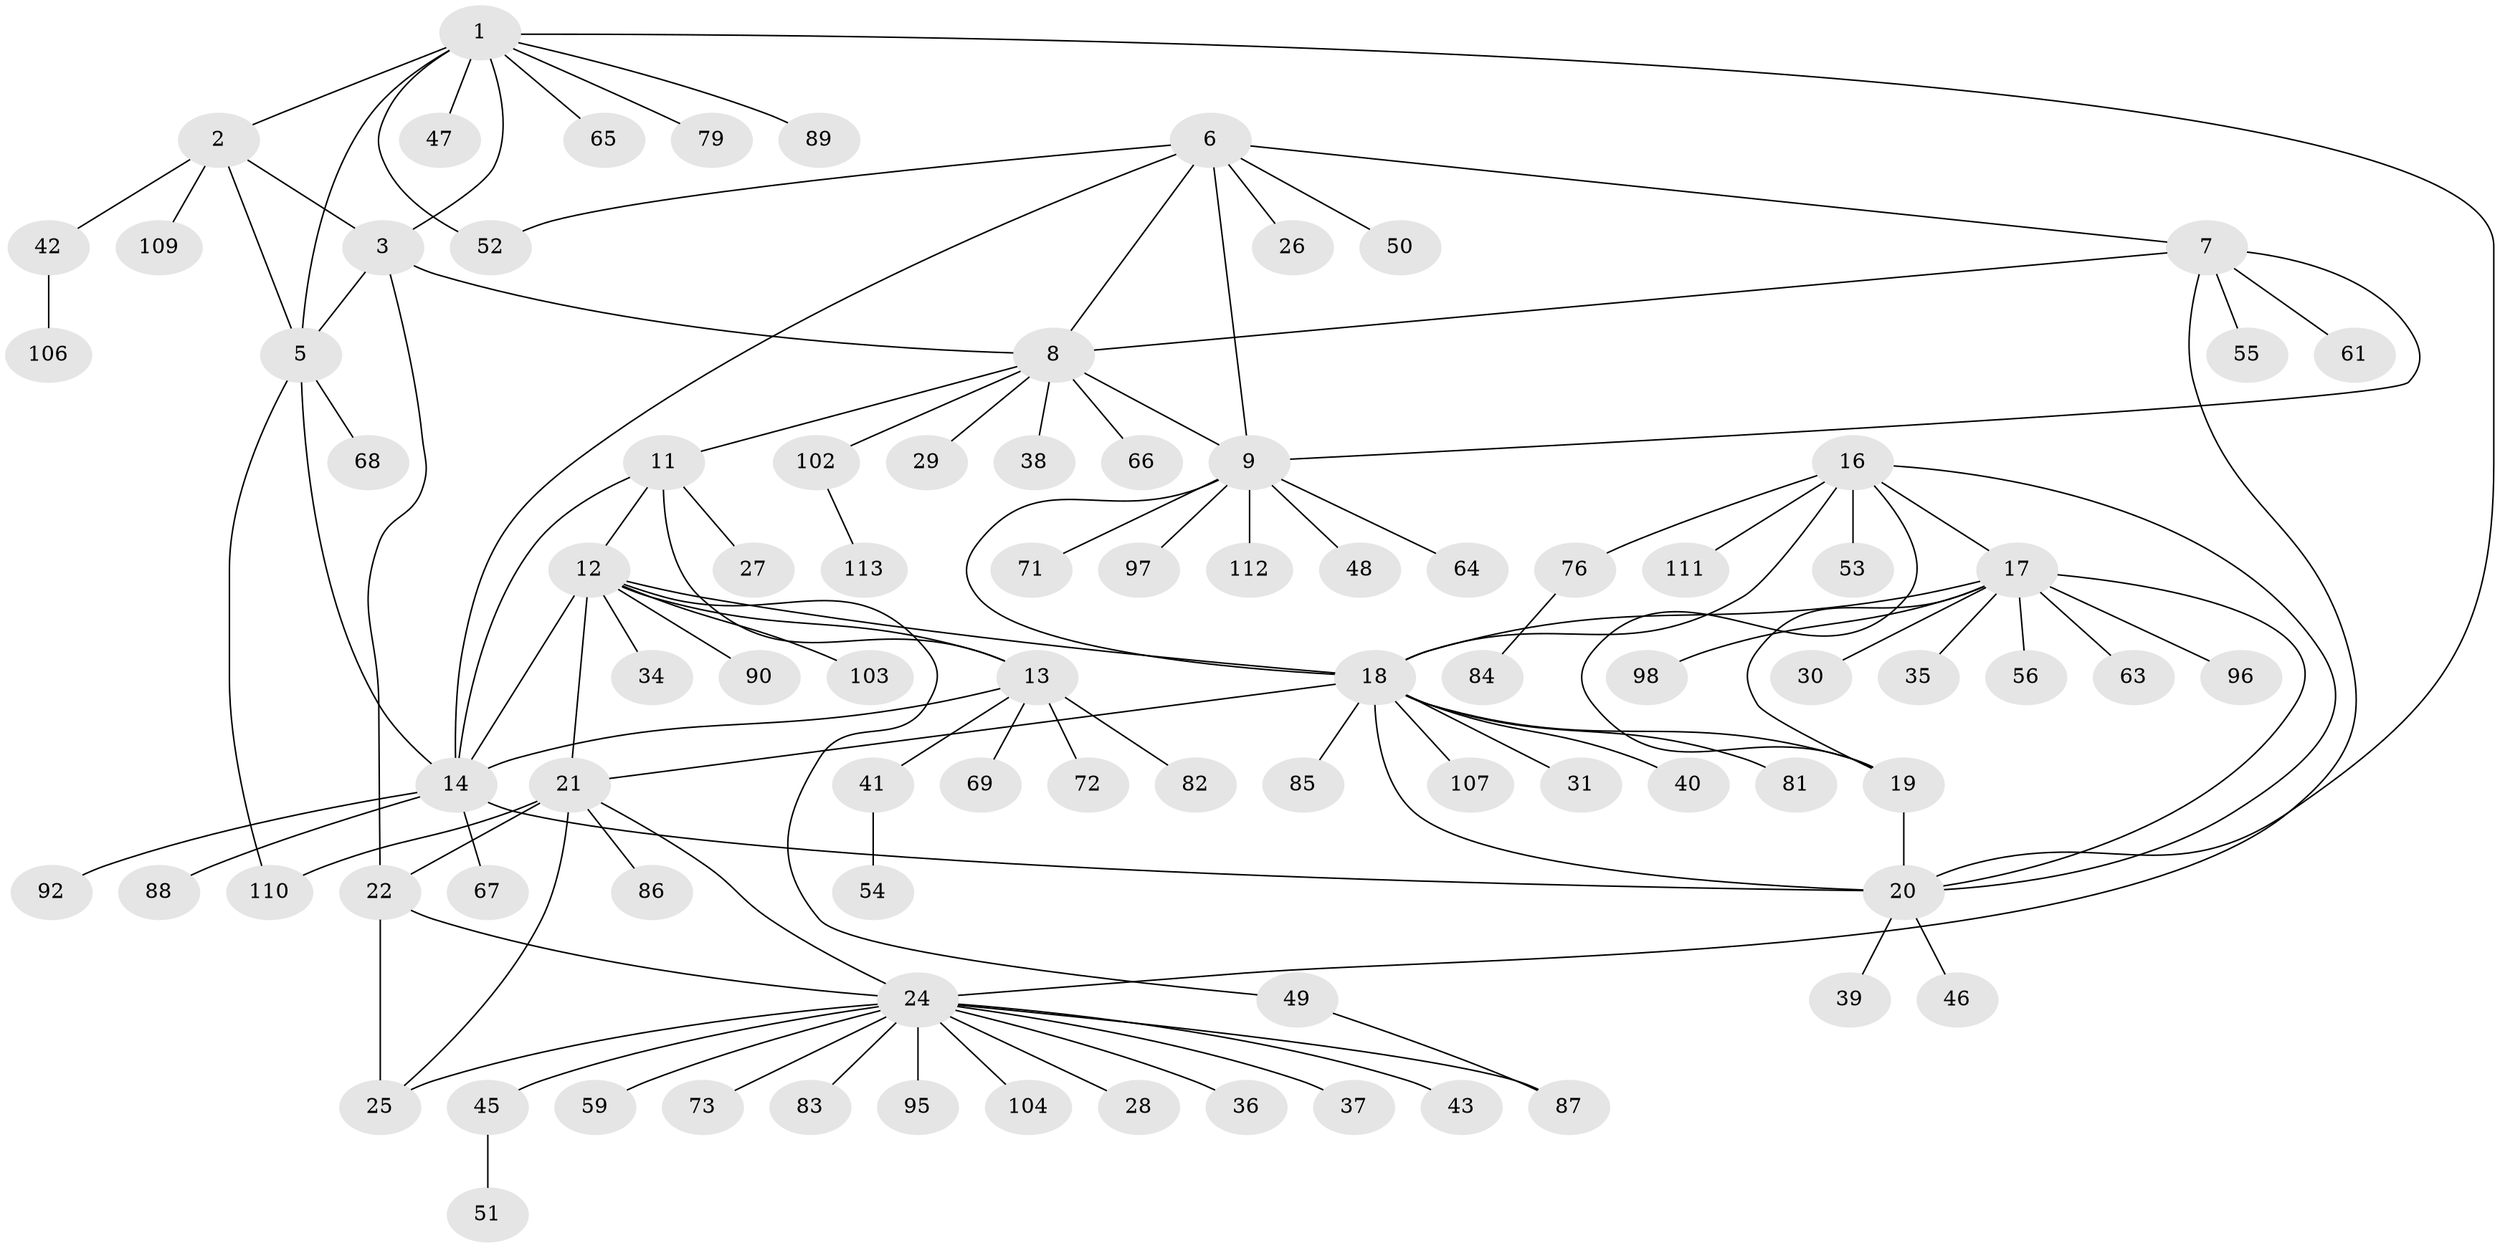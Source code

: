 // Generated by graph-tools (version 1.1) at 2025/52/02/27/25 19:52:20]
// undirected, 88 vertices, 116 edges
graph export_dot {
graph [start="1"]
  node [color=gray90,style=filled];
  1 [super="+4"];
  2 [super="+94"];
  3 [super="+108"];
  5 [super="+91"];
  6 [super="+32"];
  7;
  8 [super="+70"];
  9 [super="+10"];
  11 [super="+15"];
  12 [super="+33"];
  13 [super="+44"];
  14 [super="+78"];
  16 [super="+57"];
  17 [super="+80"];
  18 [super="+60"];
  19;
  20 [super="+99"];
  21 [super="+23"];
  22 [super="+93"];
  24 [super="+75"];
  25;
  26;
  27;
  28;
  29;
  30;
  31;
  34;
  35;
  36 [super="+77"];
  37 [super="+58"];
  38;
  39;
  40;
  41 [super="+101"];
  42;
  43 [super="+100"];
  45 [super="+105"];
  46;
  47 [super="+74"];
  48;
  49;
  50;
  51 [super="+62"];
  52;
  53;
  54;
  55;
  56;
  59;
  61;
  63;
  64;
  65;
  66;
  67;
  68;
  69;
  71;
  72;
  73;
  76;
  79;
  81;
  82;
  83;
  84;
  85;
  86;
  87;
  88;
  89;
  90;
  92;
  95;
  96;
  97;
  98;
  102;
  103;
  104;
  106;
  107;
  109;
  110;
  111;
  112;
  113;
  1 -- 2 [weight=2];
  1 -- 3 [weight=2];
  1 -- 5 [weight=2];
  1 -- 47;
  1 -- 52;
  1 -- 65;
  1 -- 79;
  1 -- 89;
  1 -- 20;
  2 -- 3;
  2 -- 5;
  2 -- 42;
  2 -- 109;
  3 -- 5;
  3 -- 8;
  3 -- 22;
  5 -- 14;
  5 -- 68;
  5 -- 110;
  6 -- 7;
  6 -- 8;
  6 -- 9 [weight=2];
  6 -- 26;
  6 -- 50;
  6 -- 52;
  6 -- 14;
  7 -- 8;
  7 -- 9 [weight=2];
  7 -- 24 [weight=2];
  7 -- 55;
  7 -- 61;
  8 -- 9 [weight=2];
  8 -- 11;
  8 -- 29;
  8 -- 38;
  8 -- 66;
  8 -- 102;
  9 -- 48;
  9 -- 71;
  9 -- 97;
  9 -- 112;
  9 -- 64;
  9 -- 18;
  11 -- 12 [weight=2];
  11 -- 13 [weight=2];
  11 -- 14 [weight=2];
  11 -- 27;
  12 -- 13;
  12 -- 14;
  12 -- 18;
  12 -- 34;
  12 -- 49;
  12 -- 90;
  12 -- 103;
  12 -- 21;
  13 -- 14;
  13 -- 41;
  13 -- 69;
  13 -- 72;
  13 -- 82;
  14 -- 67;
  14 -- 88;
  14 -- 92;
  14 -- 20 [weight=2];
  16 -- 17;
  16 -- 18;
  16 -- 19;
  16 -- 20;
  16 -- 53;
  16 -- 76;
  16 -- 111;
  17 -- 18;
  17 -- 19;
  17 -- 20;
  17 -- 30;
  17 -- 35;
  17 -- 56;
  17 -- 63;
  17 -- 96;
  17 -- 98;
  18 -- 19;
  18 -- 20;
  18 -- 31;
  18 -- 40;
  18 -- 81;
  18 -- 85;
  18 -- 107;
  18 -- 21;
  19 -- 20;
  20 -- 39;
  20 -- 46;
  21 -- 22 [weight=2];
  21 -- 24 [weight=2];
  21 -- 25 [weight=2];
  21 -- 86;
  21 -- 110;
  22 -- 24;
  22 -- 25;
  24 -- 25;
  24 -- 28;
  24 -- 36;
  24 -- 37;
  24 -- 43;
  24 -- 45;
  24 -- 59;
  24 -- 73;
  24 -- 83;
  24 -- 87;
  24 -- 95;
  24 -- 104;
  41 -- 54;
  42 -- 106;
  45 -- 51;
  49 -- 87;
  76 -- 84;
  102 -- 113;
}

